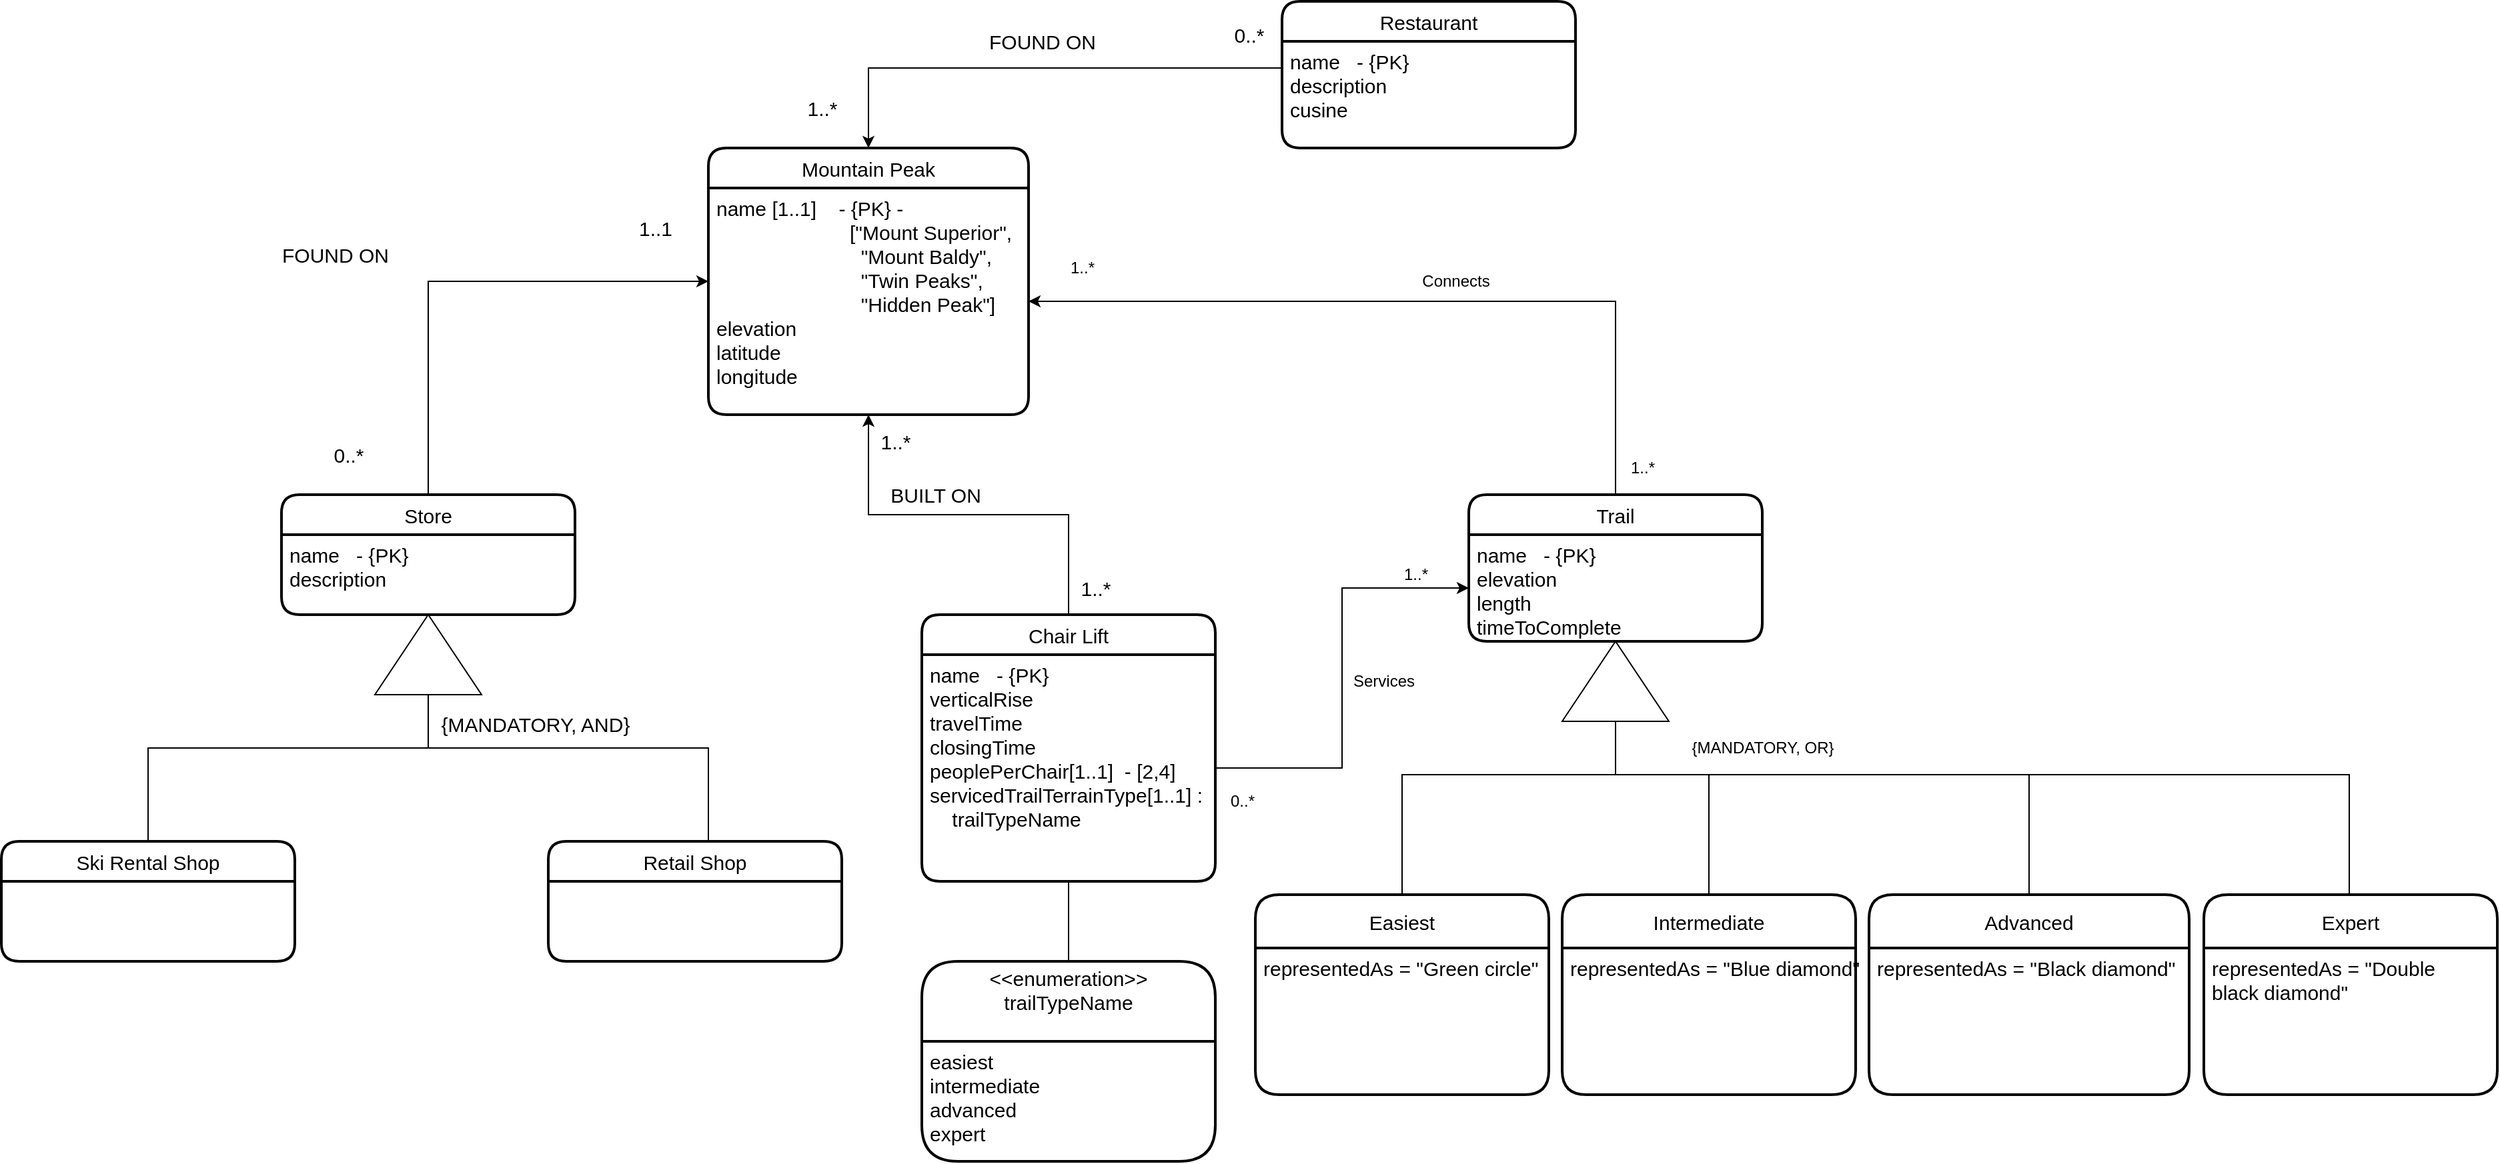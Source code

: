 <mxfile version="20.8.5" type="github" pages="3">
  <diagram id="WIKZO_O39W_F3QcdNPoz" name="Page-1">
    <mxGraphModel dx="2440" dy="2170" grid="1" gridSize="10" guides="1" tooltips="1" connect="1" arrows="1" fold="1" page="1" pageScale="1" pageWidth="850" pageHeight="1100" math="0" shadow="0">
      <root>
        <mxCell id="0" />
        <mxCell id="1" parent="0" />
        <mxCell id="__Uh9FplEamvk5oUluky-12" value="Mountain Peak" style="swimlane;childLayout=stackLayout;horizontal=1;startSize=30;horizontalStack=0;rounded=1;fontSize=15;fontStyle=0;strokeWidth=2;resizeParent=0;resizeLast=1;shadow=0;dashed=0;align=center;" parent="1" vertex="1">
          <mxGeometry x="285" y="70" width="240" height="200" as="geometry" />
        </mxCell>
        <mxCell id="__Uh9FplEamvk5oUluky-13" value="name [1..1]    - {PK} - &#xa;                        [&quot;Mount Superior&quot;, &#xa;                          &quot;Mount Baldy&quot;, &#xa;                          &quot;Twin Peaks&quot;, &#xa;                          &quot;Hidden Peak&quot;]&#xa;elevation&#xa;latitude&#xa;longitude&#xa;" style="align=left;strokeColor=none;fillColor=none;spacingLeft=4;fontSize=15;verticalAlign=top;resizable=0;rotatable=0;part=1;" parent="__Uh9FplEamvk5oUluky-12" vertex="1">
          <mxGeometry y="30" width="240" height="170" as="geometry" />
        </mxCell>
        <mxCell id="__Uh9FplEamvk5oUluky-28" style="edgeStyle=orthogonalEdgeStyle;rounded=0;orthogonalLoop=1;jettySize=auto;html=1;exitX=0.5;exitY=0;exitDx=0;exitDy=0;entryX=0;entryY=0.5;entryDx=0;entryDy=0;fontSize=15;" parent="1" source="__Uh9FplEamvk5oUluky-15" target="__Uh9FplEamvk5oUluky-12" edge="1">
          <mxGeometry relative="1" as="geometry" />
        </mxCell>
        <mxCell id="__Uh9FplEamvk5oUluky-15" value="Store" style="swimlane;childLayout=stackLayout;horizontal=1;startSize=30;horizontalStack=0;rounded=1;fontSize=15;fontStyle=0;strokeWidth=2;resizeParent=0;resizeLast=1;shadow=0;dashed=0;align=center;" parent="1" vertex="1">
          <mxGeometry x="-35" y="330" width="220" height="90" as="geometry" />
        </mxCell>
        <mxCell id="__Uh9FplEamvk5oUluky-16" value="name   - {PK}&#xa;description&#xa;" style="align=left;strokeColor=none;fillColor=none;spacingLeft=4;fontSize=15;verticalAlign=top;resizable=0;rotatable=0;part=1;" parent="__Uh9FplEamvk5oUluky-15" vertex="1">
          <mxGeometry y="30" width="220" height="60" as="geometry" />
        </mxCell>
        <mxCell id="__Uh9FplEamvk5oUluky-17" value="Retail Shop" style="swimlane;childLayout=stackLayout;horizontal=1;startSize=30;horizontalStack=0;rounded=1;fontSize=15;fontStyle=0;strokeWidth=2;resizeParent=0;resizeLast=1;shadow=0;dashed=0;align=center;" parent="1" vertex="1">
          <mxGeometry x="165" y="590" width="220" height="90" as="geometry" />
        </mxCell>
        <mxCell id="__Uh9FplEamvk5oUluky-19" value="Ski Rental Shop" style="swimlane;childLayout=stackLayout;horizontal=1;startSize=30;horizontalStack=0;rounded=1;fontSize=15;fontStyle=0;strokeWidth=2;resizeParent=0;resizeLast=1;shadow=0;dashed=0;align=center;" parent="1" vertex="1">
          <mxGeometry x="-245" y="590" width="220" height="90" as="geometry" />
        </mxCell>
        <mxCell id="__Uh9FplEamvk5oUluky-23" value="" style="triangle;whiteSpace=wrap;html=1;fontSize=15;rotation=-90;" parent="1" vertex="1">
          <mxGeometry x="45" y="410" width="60" height="80" as="geometry" />
        </mxCell>
        <mxCell id="__Uh9FplEamvk5oUluky-27" value="{MANDATORY, AND}" style="text;html=1;align=center;verticalAlign=middle;resizable=0;points=[];autosize=1;strokeColor=none;fillColor=none;fontSize=15;" parent="1" vertex="1">
          <mxGeometry x="70" y="487" width="170" height="30" as="geometry" />
        </mxCell>
        <mxCell id="__Uh9FplEamvk5oUluky-29" value="0..*" style="text;html=1;align=center;verticalAlign=middle;resizable=0;points=[];autosize=1;strokeColor=none;fillColor=none;fontSize=15;" parent="1" vertex="1">
          <mxGeometry x="-10" y="285" width="50" height="30" as="geometry" />
        </mxCell>
        <mxCell id="__Uh9FplEamvk5oUluky-30" value="1..1" style="text;html=1;align=center;verticalAlign=middle;resizable=0;points=[];autosize=1;strokeColor=none;fillColor=none;fontSize=15;" parent="1" vertex="1">
          <mxGeometry x="220" y="115" width="50" height="30" as="geometry" />
        </mxCell>
        <mxCell id="__Uh9FplEamvk5oUluky-31" value="FOUND ON" style="text;html=1;align=center;verticalAlign=middle;resizable=0;points=[];autosize=1;strokeColor=none;fillColor=none;fontSize=15;" parent="1" vertex="1">
          <mxGeometry x="-45" y="135" width="100" height="30" as="geometry" />
        </mxCell>
        <mxCell id="__Uh9FplEamvk5oUluky-32" value="Restaurant" style="swimlane;childLayout=stackLayout;horizontal=1;startSize=30;horizontalStack=0;rounded=1;fontSize=15;fontStyle=0;strokeWidth=2;resizeParent=0;resizeLast=1;shadow=0;dashed=0;align=center;" parent="1" vertex="1">
          <mxGeometry x="715" y="-40" width="220" height="110" as="geometry" />
        </mxCell>
        <mxCell id="__Uh9FplEamvk5oUluky-33" value="name   - {PK}&#xa;description&#xa;cusine&#xa;&#xa;&#xa;" style="align=left;strokeColor=none;fillColor=none;spacingLeft=4;fontSize=15;verticalAlign=top;resizable=0;rotatable=0;part=1;" parent="__Uh9FplEamvk5oUluky-32" vertex="1">
          <mxGeometry y="30" width="220" height="80" as="geometry" />
        </mxCell>
        <mxCell id="__Uh9FplEamvk5oUluky-35" style="edgeStyle=orthogonalEdgeStyle;rounded=0;orthogonalLoop=1;jettySize=auto;html=1;exitX=0;exitY=0.25;exitDx=0;exitDy=0;entryX=0.5;entryY=0;entryDx=0;entryDy=0;fontSize=15;" parent="1" source="__Uh9FplEamvk5oUluky-33" target="__Uh9FplEamvk5oUluky-12" edge="1">
          <mxGeometry relative="1" as="geometry" />
        </mxCell>
        <mxCell id="__Uh9FplEamvk5oUluky-36" value="FOUND ON" style="text;html=1;align=center;verticalAlign=middle;resizable=0;points=[];autosize=1;strokeColor=none;fillColor=none;fontSize=15;" parent="1" vertex="1">
          <mxGeometry x="485" y="-25" width="100" height="30" as="geometry" />
        </mxCell>
        <mxCell id="__Uh9FplEamvk5oUluky-37" value="0..*" style="text;html=1;align=center;verticalAlign=middle;resizable=0;points=[];autosize=1;strokeColor=none;fillColor=none;fontSize=15;" parent="1" vertex="1">
          <mxGeometry x="665" y="-30" width="50" height="30" as="geometry" />
        </mxCell>
        <mxCell id="__Uh9FplEamvk5oUluky-38" value="1..*" style="text;html=1;align=center;verticalAlign=middle;resizable=0;points=[];autosize=1;strokeColor=none;fillColor=none;fontSize=15;" parent="1" vertex="1">
          <mxGeometry x="345" y="25" width="50" height="30" as="geometry" />
        </mxCell>
        <mxCell id="__Uh9FplEamvk5oUluky-41" style="edgeStyle=orthogonalEdgeStyle;rounded=0;orthogonalLoop=1;jettySize=auto;html=1;exitX=0.5;exitY=0;exitDx=0;exitDy=0;entryX=0.5;entryY=1;entryDx=0;entryDy=0;fontSize=15;" parent="1" source="__Uh9FplEamvk5oUluky-39" target="__Uh9FplEamvk5oUluky-12" edge="1">
          <mxGeometry relative="1" as="geometry" />
        </mxCell>
        <mxCell id="__Uh9FplEamvk5oUluky-39" value="Chair Lift" style="swimlane;childLayout=stackLayout;horizontal=1;startSize=30;horizontalStack=0;rounded=1;fontSize=15;fontStyle=0;strokeWidth=2;resizeParent=0;resizeLast=1;shadow=0;dashed=0;align=center;" parent="1" vertex="1">
          <mxGeometry x="445" y="420" width="220" height="200" as="geometry" />
        </mxCell>
        <mxCell id="__Uh9FplEamvk5oUluky-40" value="name   - {PK}&#xa;verticalRise&#xa;travelTime&#xa;closingTime&#xa;peoplePerChair[1..1]  - [2,4]&#xa;servicedTrailTerrainType[1..1] :&#xa;    trailTypeName&#xa;&#xa;&#xa;&#xa;" style="align=left;strokeColor=none;fillColor=none;spacingLeft=4;fontSize=15;verticalAlign=top;resizable=0;rotatable=0;part=1;" parent="__Uh9FplEamvk5oUluky-39" vertex="1">
          <mxGeometry y="30" width="220" height="170" as="geometry" />
        </mxCell>
        <mxCell id="__Uh9FplEamvk5oUluky-42" value="1..*" style="text;html=1;align=center;verticalAlign=middle;resizable=0;points=[];autosize=1;strokeColor=none;fillColor=none;fontSize=15;" parent="1" vertex="1">
          <mxGeometry x="400" y="275" width="50" height="30" as="geometry" />
        </mxCell>
        <mxCell id="__Uh9FplEamvk5oUluky-43" value="1..*" style="text;html=1;align=center;verticalAlign=middle;resizable=0;points=[];autosize=1;strokeColor=none;fillColor=none;fontSize=15;" parent="1" vertex="1">
          <mxGeometry x="550" y="385" width="50" height="30" as="geometry" />
        </mxCell>
        <mxCell id="__Uh9FplEamvk5oUluky-44" value="BUILT ON" style="text;html=1;align=center;verticalAlign=middle;resizable=0;points=[];autosize=1;strokeColor=none;fillColor=none;fontSize=15;" parent="1" vertex="1">
          <mxGeometry x="410" y="315" width="90" height="30" as="geometry" />
        </mxCell>
        <mxCell id="orbKIHzd0-_m-krfdX9Z-1" style="edgeStyle=orthogonalEdgeStyle;rounded=0;orthogonalLoop=1;jettySize=auto;html=1;exitX=0.5;exitY=0;exitDx=0;exitDy=0;entryX=1;entryY=0.5;entryDx=0;entryDy=0;" edge="1" parent="1" source="__Uh9FplEamvk5oUluky-45" target="__Uh9FplEamvk5oUluky-13">
          <mxGeometry relative="1" as="geometry" />
        </mxCell>
        <mxCell id="__Uh9FplEamvk5oUluky-45" value="Trail" style="swimlane;childLayout=stackLayout;horizontal=1;startSize=30;horizontalStack=0;rounded=1;fontSize=15;fontStyle=0;strokeWidth=2;resizeParent=0;resizeLast=1;shadow=0;dashed=0;align=center;" parent="1" vertex="1">
          <mxGeometry x="855" y="330" width="220" height="110" as="geometry" />
        </mxCell>
        <mxCell id="__Uh9FplEamvk5oUluky-46" value="name   - {PK}&#xa;elevation&#xa;length&#xa;timeToComplete&#xa;&#xa;&#xa;&#xa;" style="align=left;strokeColor=none;fillColor=none;spacingLeft=4;fontSize=15;verticalAlign=top;resizable=0;rotatable=0;part=1;" parent="__Uh9FplEamvk5oUluky-45" vertex="1">
          <mxGeometry y="30" width="220" height="80" as="geometry" />
        </mxCell>
        <mxCell id="orbKIHzd0-_m-krfdX9Z-2" value="1..*" style="text;html=1;align=center;verticalAlign=middle;resizable=0;points=[];autosize=1;strokeColor=none;fillColor=none;" vertex="1" parent="1">
          <mxGeometry x="545" y="145" width="40" height="30" as="geometry" />
        </mxCell>
        <mxCell id="orbKIHzd0-_m-krfdX9Z-3" value="1..*" style="text;html=1;align=center;verticalAlign=middle;resizable=0;points=[];autosize=1;strokeColor=none;fillColor=none;" vertex="1" parent="1">
          <mxGeometry x="965" y="295" width="40" height="30" as="geometry" />
        </mxCell>
        <mxCell id="orbKIHzd0-_m-krfdX9Z-4" value="Connects" style="text;html=1;align=center;verticalAlign=middle;resizable=0;points=[];autosize=1;strokeColor=none;fillColor=none;" vertex="1" parent="1">
          <mxGeometry x="810" y="155" width="70" height="30" as="geometry" />
        </mxCell>
        <mxCell id="orbKIHzd0-_m-krfdX9Z-5" style="edgeStyle=orthogonalEdgeStyle;rounded=0;orthogonalLoop=1;jettySize=auto;html=1;exitX=1;exitY=0.5;exitDx=0;exitDy=0;entryX=0;entryY=0.5;entryDx=0;entryDy=0;" edge="1" parent="1" source="__Uh9FplEamvk5oUluky-40" target="__Uh9FplEamvk5oUluky-46">
          <mxGeometry relative="1" as="geometry" />
        </mxCell>
        <mxCell id="orbKIHzd0-_m-krfdX9Z-6" value="0..*" style="text;html=1;align=center;verticalAlign=middle;resizable=0;points=[];autosize=1;strokeColor=none;fillColor=none;" vertex="1" parent="1">
          <mxGeometry x="665" y="545" width="40" height="30" as="geometry" />
        </mxCell>
        <mxCell id="orbKIHzd0-_m-krfdX9Z-7" value="1..*" style="text;html=1;align=center;verticalAlign=middle;resizable=0;points=[];autosize=1;strokeColor=none;fillColor=none;" vertex="1" parent="1">
          <mxGeometry x="795" y="375" width="40" height="30" as="geometry" />
        </mxCell>
        <mxCell id="orbKIHzd0-_m-krfdX9Z-8" value="Services" style="text;html=1;align=center;verticalAlign=middle;resizable=0;points=[];autosize=1;strokeColor=none;fillColor=none;" vertex="1" parent="1">
          <mxGeometry x="756" y="455" width="70" height="30" as="geometry" />
        </mxCell>
        <mxCell id="orbKIHzd0-_m-krfdX9Z-10" value="" style="endArrow=none;html=1;rounded=0;exitX=0.5;exitY=0;exitDx=0;exitDy=0;entryX=0;entryY=0.5;entryDx=0;entryDy=0;" edge="1" parent="1" source="__Uh9FplEamvk5oUluky-19" target="__Uh9FplEamvk5oUluky-23">
          <mxGeometry width="50" height="50" relative="1" as="geometry">
            <mxPoint x="345" y="670" as="sourcePoint" />
            <mxPoint x="75" y="490" as="targetPoint" />
            <Array as="points">
              <mxPoint x="-135" y="520" />
              <mxPoint x="75" y="520" />
            </Array>
          </mxGeometry>
        </mxCell>
        <mxCell id="orbKIHzd0-_m-krfdX9Z-11" value="" style="endArrow=none;html=1;rounded=0;" edge="1" parent="1">
          <mxGeometry width="50" height="50" relative="1" as="geometry">
            <mxPoint x="285" y="590" as="sourcePoint" />
            <mxPoint x="75" y="520" as="targetPoint" />
            <Array as="points">
              <mxPoint x="285" y="520" />
            </Array>
          </mxGeometry>
        </mxCell>
        <mxCell id="orbKIHzd0-_m-krfdX9Z-19" value="&lt;&lt;enumeration&gt;&gt;&#xa;trailTypeName&#xa;" style="swimlane;childLayout=stackLayout;horizontal=1;startSize=60;horizontalStack=0;rounded=1;fontSize=15;fontStyle=0;strokeWidth=2;resizeParent=0;resizeLast=1;shadow=0;dashed=0;align=center;" vertex="1" parent="1">
          <mxGeometry x="445" y="680" width="220" height="150" as="geometry" />
        </mxCell>
        <mxCell id="orbKIHzd0-_m-krfdX9Z-20" value="easiest&#xa;intermediate&#xa;advanced&#xa;expert&#xa;" style="align=left;strokeColor=none;fillColor=none;spacingLeft=4;fontSize=15;verticalAlign=top;resizable=0;rotatable=0;part=1;" vertex="1" parent="orbKIHzd0-_m-krfdX9Z-19">
          <mxGeometry y="60" width="220" height="90" as="geometry" />
        </mxCell>
        <mxCell id="orbKIHzd0-_m-krfdX9Z-21" value="" style="endArrow=none;html=1;rounded=0;entryX=0.5;entryY=1;entryDx=0;entryDy=0;exitX=0.5;exitY=0;exitDx=0;exitDy=0;" edge="1" parent="1" source="orbKIHzd0-_m-krfdX9Z-19" target="__Uh9FplEamvk5oUluky-40">
          <mxGeometry width="50" height="50" relative="1" as="geometry">
            <mxPoint x="555" y="670" as="sourcePoint" />
            <mxPoint x="565" y="540" as="targetPoint" />
          </mxGeometry>
        </mxCell>
        <mxCell id="orbKIHzd0-_m-krfdX9Z-23" value="Easiest" style="swimlane;childLayout=stackLayout;horizontal=1;startSize=40;horizontalStack=0;rounded=1;fontSize=15;fontStyle=0;strokeWidth=2;resizeParent=0;resizeLast=1;shadow=0;dashed=0;align=center;" vertex="1" parent="1">
          <mxGeometry x="695" y="630" width="220" height="150" as="geometry" />
        </mxCell>
        <mxCell id="orbKIHzd0-_m-krfdX9Z-24" value="representedAs = &quot;Green circle&quot;" style="align=left;strokeColor=none;fillColor=none;spacingLeft=4;fontSize=15;verticalAlign=top;resizable=0;rotatable=0;part=1;" vertex="1" parent="orbKIHzd0-_m-krfdX9Z-23">
          <mxGeometry y="40" width="220" height="110" as="geometry" />
        </mxCell>
        <mxCell id="orbKIHzd0-_m-krfdX9Z-25" value="Intermediate" style="swimlane;childLayout=stackLayout;horizontal=1;startSize=40;horizontalStack=0;rounded=1;fontSize=15;fontStyle=0;strokeWidth=2;resizeParent=0;resizeLast=1;shadow=0;dashed=0;align=center;" vertex="1" parent="1">
          <mxGeometry x="925" y="630" width="220" height="150" as="geometry" />
        </mxCell>
        <mxCell id="orbKIHzd0-_m-krfdX9Z-26" value="representedAs = &quot;Blue diamond&quot;" style="align=left;strokeColor=none;fillColor=none;spacingLeft=4;fontSize=15;verticalAlign=top;resizable=0;rotatable=0;part=1;" vertex="1" parent="orbKIHzd0-_m-krfdX9Z-25">
          <mxGeometry y="40" width="220" height="110" as="geometry" />
        </mxCell>
        <mxCell id="orbKIHzd0-_m-krfdX9Z-27" value="Advanced" style="swimlane;childLayout=stackLayout;horizontal=1;startSize=40;horizontalStack=0;rounded=1;fontSize=15;fontStyle=0;strokeWidth=2;resizeParent=0;resizeLast=1;shadow=0;dashed=0;align=center;" vertex="1" parent="1">
          <mxGeometry x="1155" y="630" width="240" height="150" as="geometry" />
        </mxCell>
        <mxCell id="orbKIHzd0-_m-krfdX9Z-28" value="representedAs = &quot;Black diamond&quot;" style="align=left;strokeColor=none;fillColor=none;spacingLeft=4;fontSize=15;verticalAlign=top;resizable=0;rotatable=0;part=1;" vertex="1" parent="orbKIHzd0-_m-krfdX9Z-27">
          <mxGeometry y="40" width="240" height="110" as="geometry" />
        </mxCell>
        <mxCell id="orbKIHzd0-_m-krfdX9Z-29" value="Expert" style="swimlane;childLayout=stackLayout;horizontal=1;startSize=40;horizontalStack=0;rounded=1;fontSize=15;fontStyle=0;strokeWidth=2;resizeParent=0;resizeLast=1;shadow=0;dashed=0;align=center;" vertex="1" parent="1">
          <mxGeometry x="1406" y="630" width="220" height="150" as="geometry" />
        </mxCell>
        <mxCell id="orbKIHzd0-_m-krfdX9Z-30" value="representedAs = &quot;Double &#xa;black diamond&quot;" style="align=left;strokeColor=none;fillColor=none;spacingLeft=4;fontSize=15;verticalAlign=top;resizable=0;rotatable=0;part=1;" vertex="1" parent="orbKIHzd0-_m-krfdX9Z-29">
          <mxGeometry y="40" width="220" height="110" as="geometry" />
        </mxCell>
        <mxCell id="orbKIHzd0-_m-krfdX9Z-31" value="" style="triangle;whiteSpace=wrap;html=1;rotation=-90;" vertex="1" parent="1">
          <mxGeometry x="935" y="430" width="60" height="80" as="geometry" />
        </mxCell>
        <mxCell id="orbKIHzd0-_m-krfdX9Z-32" value="" style="endArrow=none;html=1;rounded=0;entryX=0;entryY=0.5;entryDx=0;entryDy=0;exitX=0.5;exitY=0;exitDx=0;exitDy=0;" edge="1" parent="1" source="orbKIHzd0-_m-krfdX9Z-23" target="orbKIHzd0-_m-krfdX9Z-31">
          <mxGeometry width="50" height="50" relative="1" as="geometry">
            <mxPoint x="815" y="540" as="sourcePoint" />
            <mxPoint x="785" y="520" as="targetPoint" />
            <Array as="points">
              <mxPoint x="805" y="540" />
              <mxPoint x="965" y="540" />
            </Array>
          </mxGeometry>
        </mxCell>
        <mxCell id="orbKIHzd0-_m-krfdX9Z-33" value="" style="endArrow=none;html=1;rounded=0;exitX=0.5;exitY=0;exitDx=0;exitDy=0;" edge="1" parent="1" source="orbKIHzd0-_m-krfdX9Z-25">
          <mxGeometry width="50" height="50" relative="1" as="geometry">
            <mxPoint x="1035" y="620" as="sourcePoint" />
            <mxPoint x="965" y="540" as="targetPoint" />
            <Array as="points">
              <mxPoint x="1035" y="540" />
            </Array>
          </mxGeometry>
        </mxCell>
        <mxCell id="orbKIHzd0-_m-krfdX9Z-34" value="" style="endArrow=none;html=1;rounded=0;entryX=0.5;entryY=0;entryDx=0;entryDy=0;" edge="1" parent="1" target="orbKIHzd0-_m-krfdX9Z-27">
          <mxGeometry width="50" height="50" relative="1" as="geometry">
            <mxPoint x="1035" y="540" as="sourcePoint" />
            <mxPoint x="1275" y="540" as="targetPoint" />
            <Array as="points">
              <mxPoint x="1275" y="540" />
            </Array>
          </mxGeometry>
        </mxCell>
        <mxCell id="orbKIHzd0-_m-krfdX9Z-35" value="" style="endArrow=none;html=1;rounded=0;exitX=0.5;exitY=0;exitDx=0;exitDy=0;" edge="1" parent="1">
          <mxGeometry width="50" height="50" relative="1" as="geometry">
            <mxPoint x="1515" y="630" as="sourcePoint" />
            <mxPoint x="1275" y="540" as="targetPoint" />
            <Array as="points">
              <mxPoint x="1515" y="540" />
            </Array>
          </mxGeometry>
        </mxCell>
        <mxCell id="orbKIHzd0-_m-krfdX9Z-36" value="{MANDATORY, OR}" style="text;html=1;align=center;verticalAlign=middle;resizable=0;points=[];autosize=1;strokeColor=none;fillColor=none;" vertex="1" parent="1">
          <mxGeometry x="1010" y="505" width="130" height="30" as="geometry" />
        </mxCell>
      </root>
    </mxGraphModel>
  </diagram>
  <diagram id="onl90hW0yhVbBo7K8uGe" name="Page-2">
    <mxGraphModel dx="2318" dy="2088" grid="1" gridSize="10" guides="1" tooltips="1" connect="1" arrows="1" fold="1" page="1" pageScale="1" pageWidth="850" pageHeight="1100" math="0" shadow="0">
      <root>
        <mxCell id="0" />
        <mxCell id="1" parent="0" />
        <mxCell id="vEhIdwuRfsxe-VQ4iNBu-19" style="edgeStyle=orthogonalEdgeStyle;rounded=0;orthogonalLoop=1;jettySize=auto;html=1;exitX=0;exitY=0.5;exitDx=0;exitDy=0;entryX=1.002;entryY=0.292;entryDx=0;entryDy=0;entryPerimeter=0;" edge="1" parent="1" source="vEhIdwuRfsxe-VQ4iNBu-1" target="vEhIdwuRfsxe-VQ4iNBu-13">
          <mxGeometry relative="1" as="geometry" />
        </mxCell>
        <mxCell id="vEhIdwuRfsxe-VQ4iNBu-29" style="edgeStyle=orthogonalEdgeStyle;rounded=0;orthogonalLoop=1;jettySize=auto;html=1;exitX=0.5;exitY=0;exitDx=0;exitDy=0;entryX=1;entryY=0.25;entryDx=0;entryDy=0;" edge="1" parent="1" source="vEhIdwuRfsxe-VQ4iNBu-1" target="vEhIdwuRfsxe-VQ4iNBu-28">
          <mxGeometry relative="1" as="geometry" />
        </mxCell>
        <mxCell id="vEhIdwuRfsxe-VQ4iNBu-1" value="Region" style="swimlane;childLayout=stackLayout;horizontal=1;startSize=30;horizontalStack=0;rounded=1;fontSize=15;fontStyle=0;strokeWidth=2;resizeParent=0;resizeLast=1;shadow=0;dashed=0;align=center;" vertex="1" parent="1">
          <mxGeometry x="-320" y="240" width="220" height="100" as="geometry" />
        </mxCell>
        <mxCell id="vEhIdwuRfsxe-VQ4iNBu-2" value="id                -         {PK}&#xa;name&#xa;" style="align=left;strokeColor=none;fillColor=none;spacingLeft=4;fontSize=15;verticalAlign=top;resizable=0;rotatable=0;part=1;" vertex="1" parent="vEhIdwuRfsxe-VQ4iNBu-1">
          <mxGeometry y="30" width="220" height="70" as="geometry" />
        </mxCell>
        <mxCell id="vEhIdwuRfsxe-VQ4iNBu-23" style="edgeStyle=orthogonalEdgeStyle;rounded=0;orthogonalLoop=1;jettySize=auto;html=1;exitX=0.5;exitY=0;exitDx=0;exitDy=0;entryX=0.5;entryY=1;entryDx=0;entryDy=0;" edge="1" parent="1" source="vEhIdwuRfsxe-VQ4iNBu-4" target="vEhIdwuRfsxe-VQ4iNBu-2">
          <mxGeometry relative="1" as="geometry" />
        </mxCell>
        <mxCell id="vEhIdwuRfsxe-VQ4iNBu-4" value="Sensors" style="swimlane;childLayout=stackLayout;horizontal=1;startSize=30;horizontalStack=0;rounded=1;fontSize=15;fontStyle=0;strokeWidth=2;resizeParent=0;resizeLast=1;shadow=0;dashed=0;align=center;" vertex="1" parent="1">
          <mxGeometry x="-680" y="430" width="220" height="130" as="geometry" />
        </mxCell>
        <mxCell id="vEhIdwuRfsxe-VQ4iNBu-5" value="tagId             - {PK}&#xa;sex&#xa;dateOfTagging&#xa;approximateAgeOfAnimal&#xa;" style="align=left;strokeColor=none;fillColor=none;spacingLeft=4;fontSize=15;verticalAlign=top;resizable=0;rotatable=0;part=1;" vertex="1" parent="vEhIdwuRfsxe-VQ4iNBu-4">
          <mxGeometry y="30" width="220" height="100" as="geometry" />
        </mxCell>
        <mxCell id="vEhIdwuRfsxe-VQ4iNBu-12" value="Climate" style="swimlane;childLayout=stackLayout;horizontal=1;startSize=30;horizontalStack=0;rounded=1;fontSize=15;fontStyle=0;strokeWidth=2;resizeParent=0;resizeLast=1;shadow=0;dashed=0;align=center;" vertex="1" parent="1">
          <mxGeometry x="-680" y="240" width="220" height="100" as="geometry" />
        </mxCell>
        <mxCell id="vEhIdwuRfsxe-VQ4iNBu-13" value="climateId        -     {PK}&#xa;type&#xa;description&#xa;" style="align=left;strokeColor=none;fillColor=none;spacingLeft=4;fontSize=15;verticalAlign=top;resizable=0;rotatable=0;part=1;" vertex="1" parent="vEhIdwuRfsxe-VQ4iNBu-12">
          <mxGeometry y="30" width="220" height="70" as="geometry" />
        </mxCell>
        <mxCell id="vEhIdwuRfsxe-VQ4iNBu-20" value="exhibits" style="text;html=1;align=center;verticalAlign=middle;resizable=0;points=[];autosize=1;strokeColor=none;fillColor=none;" vertex="1" parent="1">
          <mxGeometry x="-410" y="260" width="60" height="30" as="geometry" />
        </mxCell>
        <mxCell id="vEhIdwuRfsxe-VQ4iNBu-21" value="1..1" style="text;html=1;align=center;verticalAlign=middle;resizable=0;points=[];autosize=1;strokeColor=none;fillColor=none;" vertex="1" parent="1">
          <mxGeometry x="-450" y="260" width="40" height="30" as="geometry" />
        </mxCell>
        <mxCell id="vEhIdwuRfsxe-VQ4iNBu-22" value="1..1" style="text;html=1;align=center;verticalAlign=middle;resizable=0;points=[];autosize=1;strokeColor=none;fillColor=none;" vertex="1" parent="1">
          <mxGeometry x="-360" y="260" width="40" height="30" as="geometry" />
        </mxCell>
        <mxCell id="vEhIdwuRfsxe-VQ4iNBu-24" value="Tracks_Animals_In" style="text;html=1;align=center;verticalAlign=middle;resizable=0;points=[];autosize=1;strokeColor=none;fillColor=none;" vertex="1" parent="1">
          <mxGeometry x="-485" y="385" width="130" height="30" as="geometry" />
        </mxCell>
        <mxCell id="vEhIdwuRfsxe-VQ4iNBu-25" value="0..*" style="text;html=1;align=center;verticalAlign=middle;resizable=0;points=[];autosize=1;strokeColor=none;fillColor=none;" vertex="1" parent="1">
          <mxGeometry x="-570" y="405" width="40" height="30" as="geometry" />
        </mxCell>
        <mxCell id="vEhIdwuRfsxe-VQ4iNBu-26" value="1..1" style="text;html=1;align=center;verticalAlign=middle;resizable=0;points=[];autosize=1;strokeColor=none;fillColor=none;" vertex="1" parent="1">
          <mxGeometry x="-210" y="345" width="40" height="30" as="geometry" />
        </mxCell>
        <mxCell id="vEhIdwuRfsxe-VQ4iNBu-27" value="Species" style="swimlane;childLayout=stackLayout;horizontal=1;startSize=30;horizontalStack=0;rounded=1;fontSize=15;fontStyle=0;strokeWidth=2;resizeParent=0;resizeLast=1;shadow=0;dashed=0;align=center;" vertex="1" parent="1">
          <mxGeometry x="-680" y="20" width="220" height="130" as="geometry" />
        </mxCell>
        <mxCell id="vEhIdwuRfsxe-VQ4iNBu-28" value="speciesId            - {PK}&#xa;scientificName&#xa;commonName&#xa;" style="align=left;strokeColor=none;fillColor=none;spacingLeft=4;fontSize=15;verticalAlign=top;resizable=0;rotatable=0;part=1;" vertex="1" parent="vEhIdwuRfsxe-VQ4iNBu-27">
          <mxGeometry y="30" width="220" height="100" as="geometry" />
        </mxCell>
        <mxCell id="vEhIdwuRfsxe-VQ4iNBu-30" value="Surveyed_On" style="text;html=1;align=center;verticalAlign=middle;resizable=0;points=[];autosize=1;strokeColor=none;fillColor=none;" vertex="1" parent="1">
          <mxGeometry x="-370" y="45" width="100" height="30" as="geometry" />
        </mxCell>
        <mxCell id="vEhIdwuRfsxe-VQ4iNBu-31" value="1..*" style="text;html=1;align=center;verticalAlign=middle;resizable=0;points=[];autosize=1;strokeColor=none;fillColor=none;" vertex="1" parent="1">
          <mxGeometry x="-460" y="45" width="40" height="30" as="geometry" />
        </mxCell>
        <mxCell id="vEhIdwuRfsxe-VQ4iNBu-32" value="1..*" style="text;html=1;align=center;verticalAlign=middle;resizable=0;points=[];autosize=1;strokeColor=none;fillColor=none;" vertex="1" parent="1">
          <mxGeometry x="-210" y="205" width="40" height="30" as="geometry" />
        </mxCell>
        <mxCell id="vEhIdwuRfsxe-VQ4iNBu-33" value="" style="swimlane;childLayout=stackLayout;horizontal=1;startSize=30;horizontalStack=0;rounded=1;fontSize=15;fontStyle=0;strokeWidth=2;resizeParent=0;resizeLast=1;shadow=0;dashed=0;align=center;" vertex="1" parent="1">
          <mxGeometry x="-355" y="-100" width="220" height="70" as="geometry" />
        </mxCell>
        <mxCell id="vEhIdwuRfsxe-VQ4iNBu-34" value="noOfAnimals" style="align=left;strokeColor=none;fillColor=none;spacingLeft=4;fontSize=15;verticalAlign=top;resizable=0;rotatable=0;part=1;" vertex="1" parent="vEhIdwuRfsxe-VQ4iNBu-33">
          <mxGeometry y="30" width="220" height="40" as="geometry" />
        </mxCell>
        <mxCell id="vEhIdwuRfsxe-VQ4iNBu-35" value="" style="endArrow=none;dashed=1;html=1;rounded=0;entryX=0.5;entryY=1;entryDx=0;entryDy=0;" edge="1" parent="1" target="vEhIdwuRfsxe-VQ4iNBu-34">
          <mxGeometry width="50" height="50" relative="1" as="geometry">
            <mxPoint x="-245" y="70" as="sourcePoint" />
            <mxPoint x="-340" y="80" as="targetPoint" />
          </mxGeometry>
        </mxCell>
        <mxCell id="vEhIdwuRfsxe-VQ4iNBu-43" style="edgeStyle=orthogonalEdgeStyle;rounded=0;orthogonalLoop=1;jettySize=auto;html=1;exitX=0.5;exitY=0;exitDx=0;exitDy=0;entryX=0.5;entryY=1;entryDx=0;entryDy=0;" edge="1" parent="1" source="vEhIdwuRfsxe-VQ4iNBu-36" target="vEhIdwuRfsxe-VQ4iNBu-39">
          <mxGeometry relative="1" as="geometry" />
        </mxCell>
        <mxCell id="vEhIdwuRfsxe-VQ4iNBu-36" value="Country" style="swimlane;childLayout=stackLayout;horizontal=1;startSize=30;horizontalStack=0;rounded=1;fontSize=15;fontStyle=0;strokeWidth=2;resizeParent=0;resizeLast=1;shadow=0;dashed=0;align=center;" vertex="1" parent="1">
          <mxGeometry x="40" y="240" width="220" height="100" as="geometry" />
        </mxCell>
        <mxCell id="vEhIdwuRfsxe-VQ4iNBu-37" value="name                -         {PK}&#xa;&#xa;" style="align=left;strokeColor=none;fillColor=none;spacingLeft=4;fontSize=15;verticalAlign=top;resizable=0;rotatable=0;part=1;" vertex="1" parent="vEhIdwuRfsxe-VQ4iNBu-36">
          <mxGeometry y="30" width="220" height="70" as="geometry" />
        </mxCell>
        <mxCell id="vEhIdwuRfsxe-VQ4iNBu-39" value="Continent" style="swimlane;childLayout=stackLayout;horizontal=1;startSize=30;horizontalStack=0;rounded=1;fontSize=15;fontStyle=0;strokeWidth=2;resizeParent=0;resizeLast=1;shadow=0;dashed=0;align=center;" vertex="1" parent="1">
          <mxGeometry x="40" y="20" width="220" height="100" as="geometry" />
        </mxCell>
        <mxCell id="vEhIdwuRfsxe-VQ4iNBu-40" value="name            -        {PK}" style="align=left;strokeColor=none;fillColor=none;spacingLeft=4;fontSize=15;verticalAlign=top;resizable=0;rotatable=0;part=1;" vertex="1" parent="vEhIdwuRfsxe-VQ4iNBu-39">
          <mxGeometry y="30" width="220" height="70" as="geometry" />
        </mxCell>
        <mxCell id="vEhIdwuRfsxe-VQ4iNBu-41" style="edgeStyle=orthogonalEdgeStyle;rounded=0;orthogonalLoop=1;jettySize=auto;html=1;exitX=0;exitY=0.25;exitDx=0;exitDy=0;entryX=1;entryY=0.25;entryDx=0;entryDy=0;" edge="1" parent="1" source="vEhIdwuRfsxe-VQ4iNBu-37" target="vEhIdwuRfsxe-VQ4iNBu-2">
          <mxGeometry relative="1" as="geometry" />
        </mxCell>
        <mxCell id="vEhIdwuRfsxe-VQ4iNBu-42" value="has" style="text;html=1;align=center;verticalAlign=middle;resizable=0;points=[];autosize=1;strokeColor=none;fillColor=none;" vertex="1" parent="1">
          <mxGeometry x="-50" y="255" width="40" height="30" as="geometry" />
        </mxCell>
        <mxCell id="vEhIdwuRfsxe-VQ4iNBu-44" value="lies_in" style="text;html=1;align=center;verticalAlign=middle;resizable=0;points=[];autosize=1;strokeColor=none;fillColor=none;" vertex="1" parent="1">
          <mxGeometry x="150" y="170" width="60" height="30" as="geometry" />
        </mxCell>
        <mxCell id="vEhIdwuRfsxe-VQ4iNBu-45" value="1..*" style="text;html=1;align=center;verticalAlign=middle;resizable=0;points=[];autosize=1;strokeColor=none;fillColor=none;" vertex="1" parent="1">
          <mxGeometry x="-100" y="255" width="40" height="30" as="geometry" />
        </mxCell>
        <mxCell id="vEhIdwuRfsxe-VQ4iNBu-46" value="1..1" style="text;html=1;align=center;verticalAlign=middle;resizable=0;points=[];autosize=1;strokeColor=none;fillColor=none;" vertex="1" parent="1">
          <mxGeometry y="255" width="40" height="30" as="geometry" />
        </mxCell>
        <mxCell id="vEhIdwuRfsxe-VQ4iNBu-48" value="1..*" style="text;html=1;align=center;verticalAlign=middle;resizable=0;points=[];autosize=1;strokeColor=none;fillColor=none;" vertex="1" parent="1">
          <mxGeometry x="150" y="205" width="40" height="30" as="geometry" />
        </mxCell>
        <mxCell id="vEhIdwuRfsxe-VQ4iNBu-49" value="1..*" style="text;html=1;align=center;verticalAlign=middle;resizable=0;points=[];autosize=1;strokeColor=none;fillColor=none;" vertex="1" parent="1">
          <mxGeometry x="150" y="120" width="40" height="30" as="geometry" />
        </mxCell>
      </root>
    </mxGraphModel>
  </diagram>
  <diagram id="0muBZeDZ4wnzqgPl6z7S" name="Page-3">
    <mxGraphModel dx="1380" dy="357" grid="1" gridSize="10" guides="1" tooltips="1" connect="1" arrows="1" fold="1" page="1" pageScale="1" pageWidth="850" pageHeight="1100" math="0" shadow="0">
      <root>
        <mxCell id="0" />
        <mxCell id="1" parent="0" />
        <mxCell id="P3esFlHFc6xtRCxM-Ww3-1" value="Clinic" style="swimlane;childLayout=stackLayout;horizontal=1;startSize=30;horizontalStack=0;rounded=1;fontSize=15;fontStyle=0;strokeWidth=2;resizeParent=0;resizeLast=1;shadow=0;dashed=0;align=center;" vertex="1" parent="1">
          <mxGeometry x="-520" y="90" width="220" height="130" as="geometry" />
        </mxCell>
        <mxCell id="P3esFlHFc6xtRCxM-Ww3-2" value="clinicNo        -     {PK}&#xa;clinicName    &#xa;Address&#xa;" style="align=left;strokeColor=none;fillColor=none;spacingLeft=4;fontSize=15;verticalAlign=top;resizable=0;rotatable=0;part=1;" vertex="1" parent="P3esFlHFc6xtRCxM-Ww3-1">
          <mxGeometry y="30" width="220" height="100" as="geometry" />
        </mxCell>
        <mxCell id="P3esFlHFc6xtRCxM-Ww3-4" value="Vaccine" style="swimlane;childLayout=stackLayout;horizontal=1;startSize=30;horizontalStack=0;rounded=1;fontSize=15;fontStyle=0;strokeWidth=2;resizeParent=0;resizeLast=1;shadow=0;dashed=0;align=center;" vertex="1" parent="1">
          <mxGeometry x="-520" y="290" width="220" height="130" as="geometry" />
        </mxCell>
        <mxCell id="P3esFlHFc6xtRCxM-Ww3-5" value="serialNo        -     {PK}&#xa;noOfDoses&#xa;timeInterval&#xa;" style="align=left;strokeColor=none;fillColor=none;spacingLeft=4;fontSize=15;verticalAlign=top;resizable=0;rotatable=0;part=1;" vertex="1" parent="P3esFlHFc6xtRCxM-Ww3-4">
          <mxGeometry y="30" width="220" height="100" as="geometry" />
        </mxCell>
        <mxCell id="P3esFlHFc6xtRCxM-Ww3-6" value="Pfizer" style="swimlane;childLayout=stackLayout;horizontal=1;startSize=30;horizontalStack=0;rounded=1;fontSize=15;fontStyle=0;strokeWidth=2;resizeParent=0;resizeLast=1;shadow=0;dashed=0;align=center;" vertex="1" parent="1">
          <mxGeometry x="-670" y="480" width="150" height="80" as="geometry" />
        </mxCell>
        <mxCell id="P3esFlHFc6xtRCxM-Ww3-8" value="Johnson &amp; Johnson" style="swimlane;childLayout=stackLayout;horizontal=1;startSize=30;horizontalStack=0;rounded=1;fontSize=15;fontStyle=0;strokeWidth=2;resizeParent=0;resizeLast=1;shadow=0;dashed=0;align=center;" vertex="1" parent="1">
          <mxGeometry x="-480" y="480" width="160" height="80" as="geometry" />
        </mxCell>
        <mxCell id="P3esFlHFc6xtRCxM-Ww3-9" value="Moderna" style="swimlane;childLayout=stackLayout;horizontal=1;startSize=30;horizontalStack=0;rounded=1;fontSize=15;fontStyle=0;strokeWidth=2;resizeParent=0;resizeLast=1;shadow=0;dashed=0;align=center;" vertex="1" parent="1">
          <mxGeometry x="-270" y="480" width="160" height="80" as="geometry" />
        </mxCell>
        <mxCell id="P3esFlHFc6xtRCxM-Ww3-10" value="" style="triangle;whiteSpace=wrap;html=1;rotation=-90;" vertex="1" parent="1">
          <mxGeometry x="-427.5" y="417.5" width="25" height="30" as="geometry" />
        </mxCell>
        <mxCell id="P3esFlHFc6xtRCxM-Ww3-11" value="" style="endArrow=none;html=1;rounded=0;exitX=0.5;exitY=0;exitDx=0;exitDy=0;entryX=-0.035;entryY=0.67;entryDx=0;entryDy=0;entryPerimeter=0;" edge="1" parent="1" source="P3esFlHFc6xtRCxM-Ww3-6" target="P3esFlHFc6xtRCxM-Ww3-10">
          <mxGeometry width="50" height="50" relative="1" as="geometry">
            <mxPoint x="-460" y="410" as="sourcePoint" />
            <mxPoint x="-410" y="450" as="targetPoint" />
            <Array as="points">
              <mxPoint x="-595" y="470" />
              <mxPoint x="-410" y="470" />
            </Array>
          </mxGeometry>
        </mxCell>
        <mxCell id="P3esFlHFc6xtRCxM-Ww3-12" value="" style="endArrow=none;html=1;rounded=0;entryX=0.75;entryY=0;entryDx=0;entryDy=0;" edge="1" parent="1" target="P3esFlHFc6xtRCxM-Ww3-8">
          <mxGeometry width="50" height="50" relative="1" as="geometry">
            <mxPoint x="-410" y="470" as="sourcePoint" />
            <mxPoint x="-370" y="400" as="targetPoint" />
            <Array as="points">
              <mxPoint x="-360" y="470" />
            </Array>
          </mxGeometry>
        </mxCell>
        <mxCell id="P3esFlHFc6xtRCxM-Ww3-13" value="" style="endArrow=none;html=1;rounded=0;entryX=0.438;entryY=0;entryDx=0;entryDy=0;entryPerimeter=0;" edge="1" parent="1" target="P3esFlHFc6xtRCxM-Ww3-9">
          <mxGeometry width="50" height="50" relative="1" as="geometry">
            <mxPoint x="-360" y="470" as="sourcePoint" />
            <mxPoint x="-280" y="400" as="targetPoint" />
            <Array as="points">
              <mxPoint x="-200" y="470" />
            </Array>
          </mxGeometry>
        </mxCell>
        <mxCell id="P3esFlHFc6xtRCxM-Ww3-14" value="{Mandatory, OR}" style="text;html=1;align=center;verticalAlign=middle;resizable=0;points=[];autosize=1;strokeColor=none;fillColor=none;" vertex="1" parent="1">
          <mxGeometry x="-410" y="445" width="110" height="30" as="geometry" />
        </mxCell>
        <mxCell id="P3esFlHFc6xtRCxM-Ww3-15" value="Staff" style="swimlane;childLayout=stackLayout;horizontal=1;startSize=30;horizontalStack=0;rounded=1;fontSize=15;fontStyle=0;strokeWidth=2;resizeParent=0;resizeLast=1;shadow=0;dashed=0;align=center;" vertex="1" parent="1">
          <mxGeometry x="-230" y="90" width="180" height="130" as="geometry" />
        </mxCell>
        <mxCell id="P3esFlHFc6xtRCxM-Ww3-16" value="empNo        -     {PK}&#xa;jobDescription    &#xa;&#xa;" style="align=left;strokeColor=none;fillColor=none;spacingLeft=4;fontSize=15;verticalAlign=top;resizable=0;rotatable=0;part=1;" vertex="1" parent="P3esFlHFc6xtRCxM-Ww3-15">
          <mxGeometry y="30" width="180" height="100" as="geometry" />
        </mxCell>
      </root>
    </mxGraphModel>
  </diagram>
</mxfile>
